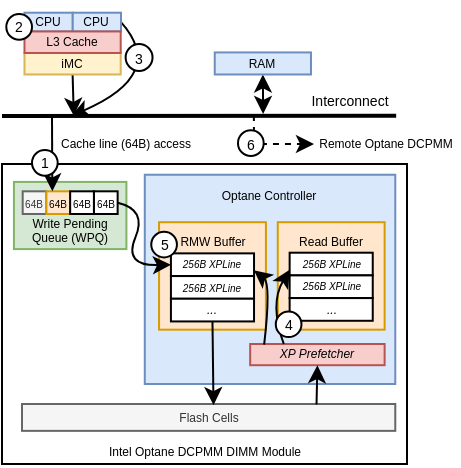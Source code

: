 <mxfile version="21.6.1" type="device" pages="9">
  <diagram name="Pagina-1" id="_WAmHzLC9cG-9fWKZ3k5">
    <mxGraphModel dx="2000" dy="1074" grid="1" gridSize="10" guides="1" tooltips="1" connect="1" arrows="1" fold="1" page="1" pageScale="1" pageWidth="827" pageHeight="1169" math="0" shadow="0">
      <root>
        <mxCell id="0" />
        <mxCell id="1" parent="0" />
        <mxCell id="ATOcCZ6yP3ZroXODnu-5-77" value="" style="group;fontSize=6;" parent="1" vertex="1" connectable="0">
          <mxGeometry x="290" y="400" width="210" height="150" as="geometry" />
        </mxCell>
        <mxCell id="ATOcCZ6yP3ZroXODnu-5-1" value="&lt;span style=&quot;font-size: 6px;&quot;&gt;&lt;font style=&quot;font-size: 6px;&quot;&gt;Intel Optane DCPMM DIMM Module&lt;/font&gt;&lt;/span&gt;" style="rounded=0;whiteSpace=wrap;html=1;verticalAlign=bottom;fontSize=6;" parent="ATOcCZ6yP3ZroXODnu-5-77" vertex="1">
          <mxGeometry width="202.5" height="150.0" as="geometry" />
        </mxCell>
        <mxCell id="ATOcCZ6yP3ZroXODnu-5-2" value="Write Pending Queue (WPQ)" style="rounded=0;whiteSpace=wrap;html=1;verticalAlign=bottom;fillColor=#d5e8d4;strokeColor=#82b366;fontSize=6;" parent="ATOcCZ6yP3ZroXODnu-5-77" vertex="1">
          <mxGeometry x="5.97" y="8.953" width="56.228" height="33.583" as="geometry" />
        </mxCell>
        <mxCell id="ATOcCZ6yP3ZroXODnu-5-3" value="&lt;font style=&quot;font-size: 6px;&quot;&gt;Optane Controller&lt;/font&gt;" style="rounded=0;whiteSpace=wrap;html=1;verticalAlign=top;fillColor=#dae8fc;strokeColor=#6c8ebf;fontSize=7;" parent="ATOcCZ6yP3ZroXODnu-5-77" vertex="1">
          <mxGeometry x="71.39" y="5.37" width="125.25" height="104.63" as="geometry" />
        </mxCell>
        <mxCell id="ATOcCZ6yP3ZroXODnu-5-4" value="Read Buffer" style="rounded=0;whiteSpace=wrap;html=1;fillColor=#ffe6cc;strokeColor=#d79b00;verticalAlign=top;fontSize=6;" parent="ATOcCZ6yP3ZroXODnu-5-77" vertex="1">
          <mxGeometry x="137.888" y="29.103" width="53.423" height="53.732" as="geometry" />
        </mxCell>
        <mxCell id="ATOcCZ6yP3ZroXODnu-5-5" value="RMW Buffer" style="rounded=0;whiteSpace=wrap;html=1;fillColor=#ffe6cc;strokeColor=#d79b00;verticalAlign=top;fontSize=6;horizontal=1;" parent="ATOcCZ6yP3ZroXODnu-5-77" vertex="1">
          <mxGeometry x="78.532" y="29.103" width="53.423" height="53.732" as="geometry" />
        </mxCell>
        <mxCell id="ATOcCZ6yP3ZroXODnu-5-6" value="&lt;i style=&quot;font-size: 6px;&quot;&gt;&lt;font style=&quot;font-size: 6px;&quot;&gt;XP Prefetcher&lt;/font&gt;&lt;/i&gt;" style="rounded=0;whiteSpace=wrap;html=1;fillColor=#f8cecc;strokeColor=#b85450;fontSize=6;" parent="ATOcCZ6yP3ZroXODnu-5-77" vertex="1">
          <mxGeometry x="124.09" y="90" width="67.22" height="10.6" as="geometry" />
        </mxCell>
        <mxCell id="ATOcCZ6yP3ZroXODnu-5-7" value="&lt;font style=&quot;font-size: 6px;&quot;&gt;Flash Cells&lt;/font&gt;" style="rounded=0;whiteSpace=wrap;html=1;fillColor=#f5f5f5;strokeColor=#666666;fontColor=#333333;fontSize=6;" parent="ATOcCZ6yP3ZroXODnu-5-77" vertex="1">
          <mxGeometry x="10" y="120" width="186.64" height="13.43" as="geometry" />
        </mxCell>
        <mxCell id="ATOcCZ6yP3ZroXODnu-5-12" value="" style="endArrow=classic;html=1;entryX=1;entryY=0.75;entryDx=0;entryDy=0;exitX=0.104;exitY=0.028;exitDx=0;exitDy=0;curved=1;fontSize=6;exitPerimeter=0;" parent="ATOcCZ6yP3ZroXODnu-5-77" source="ATOcCZ6yP3ZroXODnu-5-6" target="ATOcCZ6yP3ZroXODnu-5-14" edge="1">
          <mxGeometry width="50" height="50" relative="1" as="geometry">
            <mxPoint x="72.596" y="124.776" as="sourcePoint" />
            <mxPoint x="102.274" y="96.417" as="targetPoint" />
            <Array as="points">
              <mxPoint x="134.591" y="60" />
            </Array>
          </mxGeometry>
        </mxCell>
        <mxCell id="ATOcCZ6yP3ZroXODnu-5-14" value="&lt;i style=&quot;&quot;&gt;&lt;font style=&quot;font-size: 5px;&quot;&gt;256B XPLine&lt;/font&gt;&lt;/i&gt;" style="rounded=0;whiteSpace=wrap;html=1;fontSize=6;" parent="ATOcCZ6yP3ZroXODnu-5-77" vertex="1">
          <mxGeometry x="84.467" y="44.685" width="41.548" height="11.343" as="geometry" />
        </mxCell>
        <mxCell id="ATOcCZ6yP3ZroXODnu-5-16" value="&lt;i style=&quot;border-color: var(--border-color);&quot;&gt;&lt;font style=&quot;font-size: 5px;&quot;&gt;256B XPLine&lt;/font&gt;&lt;/i&gt;" style="rounded=0;whiteSpace=wrap;html=1;fontSize=6;" parent="ATOcCZ6yP3ZroXODnu-5-77" vertex="1">
          <mxGeometry x="84.467" y="56.028" width="41.548" height="11.343" as="geometry" />
        </mxCell>
        <mxCell id="ATOcCZ6yP3ZroXODnu-5-17" value="&lt;i style=&quot;font-size: 6px;&quot;&gt;&lt;font style=&quot;font-size: 6px;&quot;&gt;...&lt;/font&gt;&lt;/i&gt;" style="rounded=0;whiteSpace=wrap;html=1;fontSize=6;" parent="ATOcCZ6yP3ZroXODnu-5-77" vertex="1">
          <mxGeometry x="84.467" y="67.372" width="41.548" height="11.343" as="geometry" />
        </mxCell>
        <mxCell id="ATOcCZ6yP3ZroXODnu-5-18" value="&lt;i style=&quot;border-color: var(--border-color);&quot;&gt;&lt;font style=&quot;font-size: 5px;&quot;&gt;256B XPLine&lt;/font&gt;&lt;/i&gt;" style="rounded=0;whiteSpace=wrap;html=1;fontSize=6;" parent="ATOcCZ6yP3ZroXODnu-5-77" vertex="1">
          <mxGeometry x="143.822" y="44.357" width="41.548" height="11.343" as="geometry" />
        </mxCell>
        <mxCell id="ATOcCZ6yP3ZroXODnu-5-19" value="&lt;i style=&quot;border-color: var(--border-color);&quot;&gt;&lt;font style=&quot;font-size: 5px;&quot;&gt;256B XPLine&lt;/font&gt;&lt;/i&gt;" style="rounded=0;whiteSpace=wrap;html=1;fontSize=6;" parent="ATOcCZ6yP3ZroXODnu-5-77" vertex="1">
          <mxGeometry x="143.822" y="55.7" width="41.548" height="11.343" as="geometry" />
        </mxCell>
        <mxCell id="ATOcCZ6yP3ZroXODnu-5-20" value="&lt;i style=&quot;font-size: 6px;&quot;&gt;&lt;font style=&quot;font-size: 6px;&quot;&gt;...&lt;/font&gt;&lt;/i&gt;" style="rounded=0;whiteSpace=wrap;html=1;fontSize=6;" parent="ATOcCZ6yP3ZroXODnu-5-77" vertex="1">
          <mxGeometry x="143.822" y="67.044" width="41.548" height="11.343" as="geometry" />
        </mxCell>
        <mxCell id="ATOcCZ6yP3ZroXODnu-5-41" value="" style="endArrow=classic;html=1;exitX=1;exitY=0.5;exitDx=0;exitDy=0;entryX=0;entryY=0.5;entryDx=0;entryDy=0;curved=1;fontSize=6;" parent="ATOcCZ6yP3ZroXODnu-5-77" source="ATOcCZ6yP3ZroXODnu-5-70" target="ATOcCZ6yP3ZroXODnu-5-14" edge="1">
          <mxGeometry width="50" height="50" relative="1" as="geometry">
            <mxPoint x="57.822" y="22.685" as="sourcePoint" />
            <mxPoint x="-188.564" y="45.372" as="targetPoint" />
            <Array as="points">
              <mxPoint x="72.596" y="22.685" />
              <mxPoint x="60.726" y="51.043" />
            </Array>
          </mxGeometry>
        </mxCell>
        <mxCell id="ATOcCZ6yP3ZroXODnu-5-66" value="" style="group;fontSize=6;" parent="ATOcCZ6yP3ZroXODnu-5-77" vertex="1" connectable="0">
          <mxGeometry x="10.339" y="17.013" width="47.484" height="11.343" as="geometry" />
        </mxCell>
        <mxCell id="ATOcCZ6yP3ZroXODnu-5-37" value="&lt;font style=&quot;font-size: 5px;&quot;&gt;64B&lt;/font&gt;" style="rounded=0;whiteSpace=wrap;html=1;fillColor=#f5f5f5;strokeColor=#666666;fontColor=#333333;fontSize=5;" parent="ATOcCZ6yP3ZroXODnu-5-66" vertex="1">
          <mxGeometry y="-3.358" width="11.871" height="11.343" as="geometry" />
        </mxCell>
        <mxCell id="ATOcCZ6yP3ZroXODnu-5-38" value="&lt;font style=&quot;font-size: 5px;&quot;&gt;64B&lt;/font&gt;" style="rounded=0;whiteSpace=wrap;html=1;fillColor=#ffe6cc;strokeColor=#d79b00;fontSize=5;" parent="ATOcCZ6yP3ZroXODnu-5-66" vertex="1">
          <mxGeometry x="11.871" y="-3.358" width="11.871" height="11.343" as="geometry" />
        </mxCell>
        <mxCell id="ATOcCZ6yP3ZroXODnu-5-70" value="&lt;font style=&quot;font-size: 5px;&quot;&gt;64B&lt;/font&gt;" style="rounded=0;whiteSpace=wrap;html=1;fontSize=5;" parent="ATOcCZ6yP3ZroXODnu-5-66" vertex="1">
          <mxGeometry x="35.613" y="-3.358" width="11.871" height="11.343" as="geometry" />
        </mxCell>
        <mxCell id="ATOcCZ6yP3ZroXODnu-5-71" value="&lt;font style=&quot;font-size: 5px;&quot;&gt;64B&lt;/font&gt;" style="rounded=0;whiteSpace=wrap;html=1;fontSize=5;" parent="ATOcCZ6yP3ZroXODnu-5-66" vertex="1">
          <mxGeometry x="23.742" y="-3.358" width="11.871" height="11.343" as="geometry" />
        </mxCell>
        <mxCell id="ATOcCZ6yP3ZroXODnu-5-83" value="" style="endArrow=none;html=1;rounded=0;exitX=0.5;exitY=1;exitDx=0;exitDy=0;fontSize=6;startArrow=classic;startFill=1;endFill=0;entryX=0.789;entryY=0.018;entryDx=0;entryDy=0;entryPerimeter=0;" parent="ATOcCZ6yP3ZroXODnu-5-77" source="ATOcCZ6yP3ZroXODnu-5-6" target="ATOcCZ6yP3ZroXODnu-5-7" edge="1">
          <mxGeometry width="50" height="50" relative="1" as="geometry">
            <mxPoint x="116.455" y="121" as="sourcePoint" />
            <mxPoint x="157.5" y="120" as="targetPoint" />
          </mxGeometry>
        </mxCell>
        <mxCell id="ATOcCZ6yP3ZroXODnu-5-84" value="" style="endArrow=classic;html=1;entryX=0;entryY=0.75;entryDx=0;entryDy=0;curved=1;fontSize=6;exitX=0.25;exitY=0;exitDx=0;exitDy=0;" parent="ATOcCZ6yP3ZroXODnu-5-77" source="ATOcCZ6yP3ZroXODnu-5-6" target="ATOcCZ6yP3ZroXODnu-5-18" edge="1">
          <mxGeometry width="50" height="50" relative="1" as="geometry">
            <mxPoint x="143.182" y="90" as="sourcePoint" />
            <mxPoint x="135.545" y="63" as="targetPoint" />
            <Array as="points">
              <mxPoint x="133.636" y="70" />
            </Array>
          </mxGeometry>
        </mxCell>
        <mxCell id="ATOcCZ6yP3ZroXODnu-5-85" value="" style="endArrow=classic;html=1;rounded=0;exitX=0.5;exitY=1;exitDx=0;exitDy=0;entryX=0.513;entryY=0.042;entryDx=0;entryDy=0;entryPerimeter=0;" parent="ATOcCZ6yP3ZroXODnu-5-77" source="ATOcCZ6yP3ZroXODnu-5-17" target="ATOcCZ6yP3ZroXODnu-5-7" edge="1">
          <mxGeometry width="50" height="50" relative="1" as="geometry">
            <mxPoint x="9.545" y="140" as="sourcePoint" />
            <mxPoint x="57.273" y="90" as="targetPoint" />
          </mxGeometry>
        </mxCell>
        <mxCell id="UmXOPMzV-WTPu3kxKJBK-4" value="&lt;font style=&quot;font-size: 7px;&quot;&gt;5&lt;/font&gt;" style="ellipse;whiteSpace=wrap;html=1;aspect=fixed;fontSize=8;align=center;" parent="ATOcCZ6yP3ZroXODnu-5-77" vertex="1">
          <mxGeometry x="74.629" y="33.85" width="12.842" height="12.839" as="geometry" />
        </mxCell>
        <mxCell id="ATOcCZ6yP3ZroXODnu-5-64" value="&lt;font style=&quot;font-size: 7px;&quot;&gt;4&lt;/font&gt;" style="ellipse;whiteSpace=wrap;html=1;aspect=fixed;fontSize=8;align=center;" parent="ATOcCZ6yP3ZroXODnu-5-77" vertex="1">
          <mxGeometry x="136.889" y="73.72" width="12.842" height="12.839" as="geometry" />
        </mxCell>
        <mxCell id="ATOcCZ6yP3ZroXODnu-5-27" value="" style="endArrow=classic;html=1;rounded=0;entryX=0.25;entryY=0;entryDx=0;entryDy=0;fontSize=8;" parent="1" target="ATOcCZ6yP3ZroXODnu-5-38" edge="1">
          <mxGeometry width="50" height="50" relative="1" as="geometry">
            <mxPoint x="315" y="377" as="sourcePoint" />
            <mxPoint x="274.172" y="319.111" as="targetPoint" />
          </mxGeometry>
        </mxCell>
        <mxCell id="ATOcCZ6yP3ZroXODnu-5-98" value="&lt;font style=&quot;font-size: 6px;&quot;&gt;Cache line (64B) access&lt;/font&gt;" style="text;html=1;strokeColor=none;fillColor=none;align=center;verticalAlign=middle;whiteSpace=wrap;rounded=0;" parent="1" vertex="1">
          <mxGeometry x="312.37" y="383" width="80" height="10" as="geometry" />
        </mxCell>
        <mxCell id="ATOcCZ6yP3ZroXODnu-5-21" value="&lt;font style=&quot;font-size: 6px;&quot;&gt;CPU&lt;/font&gt;" style="rounded=0;whiteSpace=wrap;html=1;verticalAlign=middle;fontSize=6;fillColor=#dae8fc;strokeColor=#6c8ebf;" parent="1" vertex="1">
          <mxGeometry x="301.24" y="324.35" width="24.13" height="9.39" as="geometry" />
        </mxCell>
        <mxCell id="ATOcCZ6yP3ZroXODnu-5-25" value="" style="endArrow=none;html=1;rounded=0;strokeWidth=2;fontSize=8;exitX=0.359;exitY=0.926;exitDx=0;exitDy=0;exitPerimeter=0;" parent="1" edge="1">
          <mxGeometry width="50" height="50" relative="1" as="geometry">
            <mxPoint x="290.002" y="375.994" as="sourcePoint" />
            <mxPoint x="487.082" y="375.918" as="targetPoint" />
          </mxGeometry>
        </mxCell>
        <mxCell id="ATOcCZ6yP3ZroXODnu-5-26" value="" style="endArrow=classic;html=1;rounded=0;exitX=0.5;exitY=1;exitDx=0;exitDy=0;fontSize=8;" parent="1" source="ATOcCZ6yP3ZroXODnu-5-102" edge="1">
          <mxGeometry width="50" height="50" relative="1" as="geometry">
            <mxPoint x="306.655" y="344.898" as="sourcePoint" />
            <mxPoint x="325.901" y="375.918" as="targetPoint" />
          </mxGeometry>
        </mxCell>
        <mxCell id="ATOcCZ6yP3ZroXODnu-5-32" value="" style="endArrow=classic;html=1;curved=1;fontSize=8;exitX=1;exitY=0.5;exitDx=0;exitDy=0;" parent="1" source="ATOcCZ6yP3ZroXODnu-5-94" edge="1">
          <mxGeometry width="50" height="50" relative="1" as="geometry">
            <mxPoint x="351.57" y="325" as="sourcePoint" />
            <mxPoint x="324.698" y="375.918" as="targetPoint" />
            <Array as="points">
              <mxPoint x="372.812" y="355.238" />
            </Array>
          </mxGeometry>
        </mxCell>
        <mxCell id="ATOcCZ6yP3ZroXODnu-5-34" value="" style="endArrow=classic;html=1;rounded=0;startArrow=classic;startFill=1;fontSize=8;entryX=0.5;entryY=1;entryDx=0;entryDy=0;" parent="1" target="ATOcCZ6yP3ZroXODnu-5-73" edge="1">
          <mxGeometry width="50" height="50" relative="1" as="geometry">
            <mxPoint x="420.57" y="375" as="sourcePoint" />
            <mxPoint x="399.762" y="362.857" as="targetPoint" />
          </mxGeometry>
        </mxCell>
        <mxCell id="ATOcCZ6yP3ZroXODnu-5-62" value="&lt;font style=&quot;font-size: 7px;&quot;&gt;Interconnect&lt;/font&gt;" style="text;html=1;strokeColor=none;fillColor=none;align=center;verticalAlign=middle;whiteSpace=wrap;rounded=0;fontSize=8;labelBackgroundColor=default;" parent="1" vertex="1">
          <mxGeometry x="441.483" y="358.773" width="45.597" height="18.367" as="geometry" />
        </mxCell>
        <mxCell id="ATOcCZ6yP3ZroXODnu-5-73" value="RAM" style="rounded=0;whiteSpace=wrap;html=1;fontSize=6;fillColor=#dae8fc;strokeColor=#6c8ebf;" parent="1" vertex="1">
          <mxGeometry x="396.375" y="344.22" width="48.112" height="11.02" as="geometry" />
        </mxCell>
        <mxCell id="ATOcCZ6yP3ZroXODnu-5-94" value="&lt;font style=&quot;font-size: 6px;&quot;&gt;CPU&lt;/font&gt;" style="rounded=0;whiteSpace=wrap;html=1;verticalAlign=middle;fontSize=6;fillColor=#dae8fc;strokeColor=#6c8ebf;" parent="1" vertex="1">
          <mxGeometry x="325.37" y="324.35" width="24.13" height="9.39" as="geometry" />
        </mxCell>
        <mxCell id="ATOcCZ6yP3ZroXODnu-5-55" value="" style="group;fontSize=8;" parent="1" vertex="1" connectable="0">
          <mxGeometry x="361.574" y="318.392" width="146.446" height="26.099" as="geometry" />
        </mxCell>
        <mxCell id="ATOcCZ6yP3ZroXODnu-5-56" value="&lt;font style=&quot;font-size: 7px;&quot;&gt;3&lt;/font&gt;" style="ellipse;whiteSpace=wrap;html=1;aspect=fixed;fontSize=8;" parent="ATOcCZ6yP3ZroXODnu-5-55" vertex="1">
          <mxGeometry x="-9.76" y="21.649" width="13.454" height="13.45" as="geometry" />
        </mxCell>
        <mxCell id="ATOcCZ6yP3ZroXODnu-5-102" value="iMC" style="rounded=0;whiteSpace=wrap;html=1;fontSize=6;fillColor=#fff2cc;strokeColor=#d6b656;" parent="1" vertex="1">
          <mxGeometry x="301.242" y="344.49" width="48.112" height="10.751" as="geometry" />
        </mxCell>
        <mxCell id="ATOcCZ6yP3ZroXODnu-5-22" value="L3 Cache" style="rounded=0;whiteSpace=wrap;html=1;fontSize=6;fillColor=#f8cecc;strokeColor=#b85450;" parent="1" vertex="1">
          <mxGeometry x="301.242" y="333.74" width="48.112" height="10.751" as="geometry" />
        </mxCell>
        <mxCell id="UmXOPMzV-WTPu3kxKJBK-1" value="" style="endArrow=classic;html=1;rounded=0;exitX=-0.034;exitY=0.909;exitDx=0;exitDy=0;exitPerimeter=0;dashed=1;" parent="1" edge="1">
          <mxGeometry width="50" height="50" relative="1" as="geometry">
            <mxPoint x="415.933" y="375.469" as="sourcePoint" />
            <mxPoint x="446" y="390" as="targetPoint" />
            <Array as="points">
              <mxPoint x="416" y="390" />
            </Array>
          </mxGeometry>
        </mxCell>
        <mxCell id="UmXOPMzV-WTPu3kxKJBK-2" value="&lt;font style=&quot;font-size: 6px;&quot;&gt;Remote Optane DCPMM&lt;/font&gt;" style="text;html=1;strokeColor=none;fillColor=none;align=center;verticalAlign=middle;whiteSpace=wrap;rounded=0;" parent="1" vertex="1">
          <mxGeometry x="446.49" y="383" width="71.51" height="10" as="geometry" />
        </mxCell>
        <mxCell id="ATOcCZ6yP3ZroXODnu-5-44" value="&lt;font style=&quot;font-size: 7px;&quot;&gt;1&lt;/font&gt;" style="ellipse;whiteSpace=wrap;html=1;aspect=fixed;fontSize=8;" parent="1" vertex="1">
          <mxGeometry x="304.998" y="393.002" width="12.842" height="12.839" as="geometry" />
        </mxCell>
        <mxCell id="UmXOPMzV-WTPu3kxKJBK-3" value="&lt;font style=&quot;font-size: 7px;&quot;&gt;2&lt;/font&gt;" style="ellipse;whiteSpace=wrap;html=1;aspect=fixed;fontSize=8;" parent="1" vertex="1">
          <mxGeometry x="292.158" y="325.022" width="12.842" height="12.839" as="geometry" />
        </mxCell>
        <mxCell id="UmXOPMzV-WTPu3kxKJBK-5" value="&lt;font style=&quot;font-size: 7px;&quot;&gt;6&lt;/font&gt;" style="ellipse;whiteSpace=wrap;html=1;aspect=fixed;fontSize=8;align=center;" parent="1" vertex="1">
          <mxGeometry x="407.999" y="383.16" width="12.842" height="12.839" as="geometry" />
        </mxCell>
      </root>
    </mxGraphModel>
  </diagram>
  <diagram id="b2fOQ7KA9AH355KGKXRe" name="Pagina-2">
    <mxGraphModel dx="2000" dy="1074" grid="1" gridSize="10" guides="1" tooltips="1" connect="1" arrows="1" fold="1" page="1" pageScale="1" pageWidth="827" pageHeight="1169" math="0" shadow="0">
      <root>
        <mxCell id="0" />
        <mxCell id="1" parent="0" />
        <mxCell id="qyuuRluOr2s_PnPSaS-a-1" value="Prepare benchmark environment" style="rounded=0;whiteSpace=wrap;html=1;fillColor=#dae8fc;strokeColor=#6c8ebf;" parent="1" vertex="1">
          <mxGeometry x="268.544" y="291.579" width="119.795" height="36.09" as="geometry" />
        </mxCell>
        <mxCell id="qyuuRluOr2s_PnPSaS-a-2" value="" style="endArrow=classic;html=1;rounded=0;entryX=0;entryY=0.5;entryDx=0;entryDy=0;startArrow=oval;startFill=1;" parent="1" target="qyuuRluOr2s_PnPSaS-a-1" edge="1">
          <mxGeometry width="50" height="50" relative="1" as="geometry">
            <mxPoint x="217.88" y="309.624" as="sourcePoint" />
            <mxPoint x="85.3" y="314.135" as="targetPoint" />
          </mxGeometry>
        </mxCell>
        <mxCell id="qyuuRluOr2s_PnPSaS-a-3" value="&lt;b&gt;Input&lt;/b&gt;: trace file" style="text;html=1;strokeColor=none;fillColor=none;align=center;verticalAlign=middle;whiteSpace=wrap;rounded=0;" parent="1" vertex="1">
          <mxGeometry x="180" y="287.068" width="85.23" height="19.398" as="geometry" />
        </mxCell>
        <mxCell id="sCqNRK3OteOuf2mQIeXX-1" value="Replay trace-captured CPU instructions" style="rounded=0;whiteSpace=wrap;html=1;fillColor=#f8cecc;strokeColor=#b85450;" parent="1" vertex="1">
          <mxGeometry x="426.219" y="291.579" width="123.11" height="36.09" as="geometry" />
        </mxCell>
        <mxCell id="sCqNRK3OteOuf2mQIeXX-3" value="Sample Intel PMU/PEBS events" style="rounded=0;whiteSpace=wrap;html=1;fillColor=#f8cecc;strokeColor=#b85450;" parent="1" vertex="1">
          <mxGeometry x="587.208" y="291.579" width="104.17" height="36.09" as="geometry" />
        </mxCell>
        <mxCell id="sCqNRK3OteOuf2mQIeXX-5" value="" style="html=1;verticalLabelPosition=bottom;align=center;labelBackgroundColor=#ffffff;verticalAlign=top;strokeWidth=2;strokeColor=#000000;shadow=0;dashed=0;shape=mxgraph.ios7.icons.reload;rotation=90;" parent="1" vertex="1">
          <mxGeometry x="577.739" y="279.398" width="22.728" height="24.361" as="geometry" />
        </mxCell>
        <mxCell id="sCqNRK3OteOuf2mQIeXX-6" value="&lt;b&gt;Sample Rate&lt;/b&gt;" style="text;html=1;strokeColor=none;fillColor=none;align=center;verticalAlign=middle;whiteSpace=wrap;rounded=0;" parent="1" vertex="1">
          <mxGeometry x="551.223" y="260" width="75.76" height="19.398" as="geometry" />
        </mxCell>
        <mxCell id="sCqNRK3OteOuf2mQIeXX-7" value="" style="endArrow=classic;html=1;rounded=0;exitX=1;exitY=0.5;exitDx=0;exitDy=0;entryX=0;entryY=0.5;entryDx=0;entryDy=0;" parent="1" source="qyuuRluOr2s_PnPSaS-a-1" target="sCqNRK3OteOuf2mQIeXX-1" edge="1">
          <mxGeometry width="50" height="50" relative="1" as="geometry">
            <mxPoint x="435.689" y="368.271" as="sourcePoint" />
            <mxPoint x="483.039" y="323.158" as="targetPoint" />
          </mxGeometry>
        </mxCell>
        <mxCell id="sCqNRK3OteOuf2mQIeXX-8" value="" style="endArrow=classic;html=1;rounded=0;exitX=1;exitY=0.5;exitDx=0;exitDy=0;entryX=0;entryY=0.5;entryDx=0;entryDy=0;" parent="1" source="sCqNRK3OteOuf2mQIeXX-1" target="sCqNRK3OteOuf2mQIeXX-3" edge="1">
          <mxGeometry width="50" height="50" relative="1" as="geometry">
            <mxPoint x="653.498" y="458.496" as="sourcePoint" />
            <mxPoint x="700.848" y="413.383" as="targetPoint" />
          </mxGeometry>
        </mxCell>
        <mxCell id="sCqNRK3OteOuf2mQIeXX-10" value="Data Aggregation" style="rounded=0;whiteSpace=wrap;html=1;fillColor=#d5e8d4;strokeColor=#82b366;" parent="1" vertex="1">
          <mxGeometry x="729.258" y="291.579" width="85.23" height="36.09" as="geometry" />
        </mxCell>
        <mxCell id="sCqNRK3OteOuf2mQIeXX-11" value="" style="endArrow=classic;html=1;rounded=0;entryX=0.5;entryY=1;entryDx=0;entryDy=0;" parent="1" source="sCqNRK3OteOuf2mQIeXX-3" target="sCqNRK3OteOuf2mQIeXX-1" edge="1">
          <mxGeometry width="50" height="50" relative="1" as="geometry">
            <mxPoint x="615.618" y="404.361" as="sourcePoint" />
            <mxPoint x="662.968" y="359.248" as="targetPoint" />
            <Array as="points">
              <mxPoint x="639.293" y="350.226" />
              <mxPoint x="487.774" y="350.226" />
            </Array>
          </mxGeometry>
        </mxCell>
        <mxCell id="sCqNRK3OteOuf2mQIeXX-14" value="" style="endArrow=classic;html=1;rounded=0;exitX=1;exitY=0.5;exitDx=0;exitDy=0;entryX=0;entryY=0.5;entryDx=0;entryDy=0;" parent="1" source="sCqNRK3OteOuf2mQIeXX-3" target="sCqNRK3OteOuf2mQIeXX-10" edge="1">
          <mxGeometry width="50" height="50" relative="1" as="geometry">
            <mxPoint x="719.788" y="359.248" as="sourcePoint" />
            <mxPoint x="767.138" y="314.135" as="targetPoint" />
          </mxGeometry>
        </mxCell>
        <mxCell id="pbwI3eidnDcYeiMd-PJN-3" value="" style="endArrow=oval;html=1;rounded=0;exitX=0.5;exitY=1;exitDx=0;exitDy=0;endFill=1;" parent="1" source="sCqNRK3OteOuf2mQIeXX-10" edge="1">
          <mxGeometry width="50" height="50" relative="1" as="geometry">
            <mxPoint x="776.608" y="422.406" as="sourcePoint" />
            <mxPoint x="771.873" y="359.248" as="targetPoint" />
          </mxGeometry>
        </mxCell>
        <mxCell id="pbwI3eidnDcYeiMd-PJN-4" value="&lt;b&gt;Output&lt;/b&gt;: plots &amp;amp; raw metrics" style="text;html=1;strokeColor=none;fillColor=none;align=center;verticalAlign=middle;whiteSpace=wrap;rounded=0;" parent="1" vertex="1">
          <mxGeometry x="730" y="370" width="89" height="18.05" as="geometry" />
        </mxCell>
      </root>
    </mxGraphModel>
  </diagram>
  <diagram id="rrlJotPn6ZobLxp8lZrP" name="Pagina-3">
    <mxGraphModel dx="2000" dy="1074" grid="1" gridSize="10" guides="1" tooltips="1" connect="1" arrows="1" fold="1" page="1" pageScale="1" pageWidth="827" pageHeight="1169" math="0" shadow="0">
      <root>
        <mxCell id="0" />
        <mxCell id="1" parent="0" />
        <mxCell id="SpcVFoREmLg7rJ8qrkD3-13" value="" style="rounded=0;whiteSpace=wrap;html=1;fillColor=#f5f5f5;strokeColor=#666666;fontColor=#333333;" parent="1" vertex="1">
          <mxGeometry x="290" y="450" width="80" height="70" as="geometry" />
        </mxCell>
        <mxCell id="SpcVFoREmLg7rJ8qrkD3-10" value="" style="rounded=0;whiteSpace=wrap;html=1;fillColor=#f5f5f5;strokeColor=#666666;fontColor=#333333;" parent="1" vertex="1">
          <mxGeometry x="200" y="450" width="70" height="70" as="geometry" />
        </mxCell>
        <mxCell id="SpcVFoREmLg7rJ8qrkD3-1" value="CPU" style="html=1;whiteSpace=wrap;verticalAlign=top;fillColor=#dae8fc;strokeColor=#6c8ebf;" parent="1" vertex="1">
          <mxGeometry x="400.75" y="370" width="78.5" height="30" as="geometry" />
        </mxCell>
        <mxCell id="SpcVFoREmLg7rJ8qrkD3-3" value="HDD" style="sketch=0;pointerEvents=1;shadow=0;dashed=0;html=1;strokeColor=none;fillColor=#505050;labelPosition=center;verticalLabelPosition=bottom;verticalAlign=top;outlineConnect=0;align=center;shape=mxgraph.office.devices.hard_disk;aspect=fixed;" parent="1" vertex="1">
          <mxGeometry x="223.89" y="462.25" width="22.22" height="30" as="geometry" />
        </mxCell>
        <mxCell id="SpcVFoREmLg7rJ8qrkD3-4" value="SSD" style="sketch=0;pointerEvents=1;shadow=0;dashed=0;html=1;strokeColor=none;fillColor=#434445;aspect=fixed;labelPosition=center;verticalLabelPosition=bottom;verticalAlign=top;align=center;outlineConnect=0;shape=mxgraph.vvd.ssd;" parent="1" vertex="1">
          <mxGeometry x="305" y="462.25" width="50" height="35.5" as="geometry" />
        </mxCell>
        <mxCell id="SpcVFoREmLg7rJ8qrkD3-9" value="" style="endArrow=classic;html=1;rounded=0;exitX=0.5;exitY=1;exitDx=0;exitDy=0;startArrow=classic;startFill=1;" parent="1" source="SpcVFoREmLg7rJ8qrkD3-1" edge="1">
          <mxGeometry width="50" height="50" relative="1" as="geometry">
            <mxPoint x="710" y="530" as="sourcePoint" />
            <mxPoint x="440" y="440" as="targetPoint" />
          </mxGeometry>
        </mxCell>
        <mxCell id="SpcVFoREmLg7rJ8qrkD3-6" value="" style="endArrow=none;html=1;rounded=0;strokeWidth=3;" parent="1" edge="1">
          <mxGeometry width="50" height="50" relative="1" as="geometry">
            <mxPoint x="400" y="440" as="sourcePoint" />
            <mxPoint x="600" y="440" as="targetPoint" />
          </mxGeometry>
        </mxCell>
        <mxCell id="SpcVFoREmLg7rJ8qrkD3-7" value="Memory Bus" style="text;html=1;strokeColor=none;fillColor=none;align=center;verticalAlign=middle;whiteSpace=wrap;rounded=0;" parent="1" vertex="1">
          <mxGeometry x="530" y="410" width="70" height="30" as="geometry" />
        </mxCell>
        <mxCell id="SpcVFoREmLg7rJ8qrkD3-14" value="DRAM" style="rounded=0;whiteSpace=wrap;html=1;fillColor=#f5f5f5;strokeColor=#666666;fontColor=#333333;" parent="1" vertex="1">
          <mxGeometry x="400" y="480" width="80" height="40" as="geometry" />
        </mxCell>
        <mxCell id="SpcVFoREmLg7rJ8qrkD3-15" value="&lt;b&gt;Persistent Memory&lt;/b&gt;" style="rounded=0;whiteSpace=wrap;html=1;fillColor=#f5f5f5;strokeColor=#666666;fontColor=#333333;" parent="1" vertex="1">
          <mxGeometry x="510" y="480" width="80" height="40" as="geometry" />
        </mxCell>
        <mxCell id="SpcVFoREmLg7rJ8qrkD3-18" value="" style="endArrow=classic;startArrow=classic;html=1;rounded=0;exitX=0.5;exitY=0;exitDx=0;exitDy=0;" parent="1" source="SpcVFoREmLg7rJ8qrkD3-14" edge="1">
          <mxGeometry width="50" height="50" relative="1" as="geometry">
            <mxPoint x="390" y="510" as="sourcePoint" />
            <mxPoint x="440" y="440" as="targetPoint" />
          </mxGeometry>
        </mxCell>
        <mxCell id="SpcVFoREmLg7rJ8qrkD3-21" value="" style="endArrow=classic;startArrow=classic;html=1;rounded=0;exitX=0.5;exitY=0;exitDx=0;exitDy=0;" parent="1" source="SpcVFoREmLg7rJ8qrkD3-15" edge="1">
          <mxGeometry width="50" height="50" relative="1" as="geometry">
            <mxPoint x="500" y="490" as="sourcePoint" />
            <mxPoint x="550" y="440" as="targetPoint" />
          </mxGeometry>
        </mxCell>
        <mxCell id="SpcVFoREmLg7rJ8qrkD3-36" value="&lt;i&gt;&lt;b&gt;&lt;font color=&quot;#009900&quot;&gt;20 - 50 ns&lt;/font&gt;&lt;/b&gt;&lt;/i&gt;" style="text;html=1;strokeColor=none;fillColor=none;align=center;verticalAlign=middle;whiteSpace=wrap;rounded=0;" parent="1" vertex="1">
          <mxGeometry x="407" y="520" width="66" height="30" as="geometry" />
        </mxCell>
        <mxCell id="SpcVFoREmLg7rJ8qrkD3-37" value="&lt;i&gt;&lt;b&gt;&lt;font color=&quot;#009900&quot;&gt;50 - 250 ns&lt;/font&gt;&lt;/b&gt;&lt;/i&gt;" style="text;html=1;strokeColor=none;fillColor=none;align=center;verticalAlign=middle;whiteSpace=wrap;rounded=0;" parent="1" vertex="1">
          <mxGeometry x="517" y="520" width="73" height="30" as="geometry" />
        </mxCell>
        <mxCell id="SpcVFoREmLg7rJ8qrkD3-38" value="&lt;b&gt;&lt;font color=&quot;#ff9933&quot;&gt;&lt;i style=&quot;&quot;&gt;~20&amp;nbsp;&lt;/i&gt;μs&lt;/font&gt;&amp;nbsp;&lt;i&gt;for NVMe&lt;br&gt;&lt;font color=&quot;#ff9933&quot;&gt;&amp;gt; 70&amp;nbsp;&lt;/font&gt;&lt;/i&gt;&lt;font color=&quot;#ff9933&quot;&gt;μs&lt;/font&gt;&amp;nbsp;&lt;/b&gt;&lt;i&gt;&lt;b&gt;for SATA&lt;br&gt;&lt;/b&gt;&lt;br&gt;&lt;/i&gt;" style="text;html=1;strokeColor=none;fillColor=none;align=center;verticalAlign=middle;whiteSpace=wrap;rounded=0;" parent="1" vertex="1">
          <mxGeometry x="268" y="530" width="115" height="30" as="geometry" />
        </mxCell>
        <mxCell id="SpcVFoREmLg7rJ8qrkD3-40" value="&lt;i&gt;&lt;b&gt;&lt;font color=&quot;#ff0000&quot;&gt;&amp;gt; 1 ms&lt;/font&gt;&lt;/b&gt;&lt;br&gt;&lt;/i&gt;" style="text;html=1;strokeColor=none;fillColor=none;align=center;verticalAlign=middle;whiteSpace=wrap;rounded=0;" parent="1" vertex="1">
          <mxGeometry x="207.5" y="520" width="55" height="30" as="geometry" />
        </mxCell>
        <mxCell id="SpcVFoREmLg7rJ8qrkD3-44" value="" style="endArrow=classic;html=1;rounded=0;exitX=0.5;exitY=0;exitDx=0;exitDy=0;entryX=0;entryY=0.5;entryDx=0;entryDy=0;startArrow=classic;startFill=1;" parent="1" source="SpcVFoREmLg7rJ8qrkD3-13" target="SpcVFoREmLg7rJ8qrkD3-1" edge="1">
          <mxGeometry width="50" height="50" relative="1" as="geometry">
            <mxPoint x="430" y="330" as="sourcePoint" />
            <mxPoint x="480" y="280" as="targetPoint" />
            <Array as="points">
              <mxPoint x="330" y="420" />
            </Array>
          </mxGeometry>
        </mxCell>
        <mxCell id="SpcVFoREmLg7rJ8qrkD3-46" value="PCIe / SATA / NVMe" style="text;html=1;strokeColor=none;fillColor=none;align=center;verticalAlign=middle;whiteSpace=wrap;rounded=0;" parent="1" vertex="1">
          <mxGeometry x="223.89" y="390" width="112.5" height="30" as="geometry" />
        </mxCell>
        <mxCell id="VjeIv-IClXV0Lh9tmobM-7" value="" style="endArrow=none;html=1;rounded=0;exitX=0.5;exitY=0;exitDx=0;exitDy=0;endFill=0;startArrow=classic;startFill=1;" parent="1" source="SpcVFoREmLg7rJ8qrkD3-10" edge="1">
          <mxGeometry width="50" height="50" relative="1" as="geometry">
            <mxPoint x="241" y="440" as="sourcePoint" />
            <mxPoint x="330" y="420" as="targetPoint" />
            <Array as="points">
              <mxPoint x="235" y="420" />
            </Array>
          </mxGeometry>
        </mxCell>
      </root>
    </mxGraphModel>
  </diagram>
  <diagram name="storage-devices-overview" id="GjLmoPUDQPspVGXu09da">
    <mxGraphModel dx="2000" dy="1074" grid="1" gridSize="10" guides="1" tooltips="1" connect="1" arrows="1" fold="1" page="1" pageScale="1" pageWidth="827" pageHeight="1169" math="0" shadow="0">
      <root>
        <mxCell id="JTFwvp7yKovrxr60uWPQ-0" />
        <mxCell id="JTFwvp7yKovrxr60uWPQ-1" parent="JTFwvp7yKovrxr60uWPQ-0" />
        <mxCell id="JTFwvp7yKovrxr60uWPQ-2" value="" style="rounded=0;whiteSpace=wrap;html=1;fillColor=#dae8fc;strokeColor=#6c8ebf;" parent="JTFwvp7yKovrxr60uWPQ-1" vertex="1">
          <mxGeometry x="230" y="440" width="80" height="70" as="geometry" />
        </mxCell>
        <mxCell id="JTFwvp7yKovrxr60uWPQ-3" value="" style="rounded=0;whiteSpace=wrap;html=1;fillColor=#dae8fc;strokeColor=#6c8ebf;" parent="JTFwvp7yKovrxr60uWPQ-1" vertex="1">
          <mxGeometry x="140" y="440" width="70" height="70" as="geometry" />
        </mxCell>
        <mxCell id="JTFwvp7yKovrxr60uWPQ-4" value="CPU" style="html=1;whiteSpace=wrap;verticalAlign=top;" parent="JTFwvp7yKovrxr60uWPQ-1" vertex="1">
          <mxGeometry x="417.5" y="330" width="130" height="60" as="geometry" />
        </mxCell>
        <mxCell id="JTFwvp7yKovrxr60uWPQ-5" value="HDD" style="sketch=0;pointerEvents=1;shadow=0;dashed=0;html=1;strokeColor=none;fillColor=#505050;labelPosition=center;verticalLabelPosition=bottom;verticalAlign=top;outlineConnect=0;align=center;shape=mxgraph.office.devices.hard_disk;aspect=fixed;" parent="JTFwvp7yKovrxr60uWPQ-1" vertex="1">
          <mxGeometry x="163.89" y="452.25" width="22.22" height="30" as="geometry" />
        </mxCell>
        <mxCell id="JTFwvp7yKovrxr60uWPQ-6" value="SSD" style="sketch=0;pointerEvents=1;shadow=0;dashed=0;html=1;strokeColor=none;fillColor=#434445;aspect=fixed;labelPosition=center;verticalLabelPosition=bottom;verticalAlign=top;align=center;outlineConnect=0;shape=mxgraph.vvd.ssd;" parent="JTFwvp7yKovrxr60uWPQ-1" vertex="1">
          <mxGeometry x="245" y="452.25" width="50" height="35.5" as="geometry" />
        </mxCell>
        <mxCell id="JTFwvp7yKovrxr60uWPQ-7" value="" style="endArrow=classic;html=1;rounded=0;exitX=0.5;exitY=1;exitDx=0;exitDy=0;startArrow=classic;startFill=1;" parent="JTFwvp7yKovrxr60uWPQ-1" source="JTFwvp7yKovrxr60uWPQ-4" edge="1">
          <mxGeometry width="50" height="50" relative="1" as="geometry">
            <mxPoint x="753" y="530" as="sourcePoint" />
            <mxPoint x="483" y="440" as="targetPoint" />
          </mxGeometry>
        </mxCell>
        <mxCell id="JTFwvp7yKovrxr60uWPQ-8" value="" style="endArrow=none;html=1;rounded=0;strokeWidth=3;" parent="JTFwvp7yKovrxr60uWPQ-1" edge="1">
          <mxGeometry width="50" height="50" relative="1" as="geometry">
            <mxPoint x="443" y="440" as="sourcePoint" />
            <mxPoint x="643" y="440" as="targetPoint" />
          </mxGeometry>
        </mxCell>
        <mxCell id="JTFwvp7yKovrxr60uWPQ-9" value="Memory Bus" style="text;html=1;strokeColor=none;fillColor=none;align=center;verticalAlign=middle;whiteSpace=wrap;rounded=0;" parent="JTFwvp7yKovrxr60uWPQ-1" vertex="1">
          <mxGeometry x="573" y="410" width="70" height="30" as="geometry" />
        </mxCell>
        <mxCell id="JTFwvp7yKovrxr60uWPQ-10" value="DRAM" style="rounded=0;whiteSpace=wrap;html=1;fillColor=#f8cecc;strokeColor=#b85450;" parent="JTFwvp7yKovrxr60uWPQ-1" vertex="1">
          <mxGeometry x="443" y="480" width="80" height="40" as="geometry" />
        </mxCell>
        <mxCell id="JTFwvp7yKovrxr60uWPQ-11" value="&lt;b&gt;Persistent Memory&lt;/b&gt;" style="rounded=0;whiteSpace=wrap;html=1;fillColor=#dae8fc;strokeColor=#6c8ebf;" parent="JTFwvp7yKovrxr60uWPQ-1" vertex="1">
          <mxGeometry x="553" y="480" width="80" height="40" as="geometry" />
        </mxCell>
        <mxCell id="JTFwvp7yKovrxr60uWPQ-12" value="" style="endArrow=classic;startArrow=classic;html=1;rounded=0;exitX=0.5;exitY=0;exitDx=0;exitDy=0;" parent="JTFwvp7yKovrxr60uWPQ-1" source="JTFwvp7yKovrxr60uWPQ-10" edge="1">
          <mxGeometry width="50" height="50" relative="1" as="geometry">
            <mxPoint x="433" y="510" as="sourcePoint" />
            <mxPoint x="483" y="440" as="targetPoint" />
          </mxGeometry>
        </mxCell>
        <mxCell id="JTFwvp7yKovrxr60uWPQ-13" value="" style="endArrow=classic;startArrow=classic;html=1;rounded=0;exitX=0.5;exitY=0;exitDx=0;exitDy=0;" parent="JTFwvp7yKovrxr60uWPQ-1" source="JTFwvp7yKovrxr60uWPQ-11" edge="1">
          <mxGeometry width="50" height="50" relative="1" as="geometry">
            <mxPoint x="543" y="490" as="sourcePoint" />
            <mxPoint x="593" y="440" as="targetPoint" />
          </mxGeometry>
        </mxCell>
        <mxCell id="JTFwvp7yKovrxr60uWPQ-14" value="&lt;i&gt;&lt;b&gt;&lt;font color=&quot;#009900&quot;&gt;20 - 50 ns&lt;/font&gt;&lt;/b&gt;&lt;/i&gt;" style="text;html=1;strokeColor=none;fillColor=none;align=center;verticalAlign=middle;whiteSpace=wrap;rounded=0;" parent="JTFwvp7yKovrxr60uWPQ-1" vertex="1">
          <mxGeometry x="450" y="520" width="66" height="30" as="geometry" />
        </mxCell>
        <mxCell id="JTFwvp7yKovrxr60uWPQ-15" value="&lt;i&gt;&lt;b&gt;&lt;font color=&quot;#009900&quot;&gt;50 - 250 ns&lt;/font&gt;&lt;/b&gt;&lt;/i&gt;" style="text;html=1;strokeColor=none;fillColor=none;align=center;verticalAlign=middle;whiteSpace=wrap;rounded=0;" parent="JTFwvp7yKovrxr60uWPQ-1" vertex="1">
          <mxGeometry x="560" y="520" width="73" height="30" as="geometry" />
        </mxCell>
        <mxCell id="JTFwvp7yKovrxr60uWPQ-16" value="&lt;b&gt;&lt;font color=&quot;#ff9933&quot;&gt;&lt;i style=&quot;&quot;&gt;~20&amp;nbsp;&lt;/i&gt;μs&lt;/font&gt;&amp;nbsp;&lt;i&gt;for NVMe&lt;br&gt;&lt;font color=&quot;#ff9933&quot;&gt;&amp;gt; 70&amp;nbsp;&lt;/font&gt;&lt;/i&gt;&lt;font color=&quot;#ff9933&quot;&gt;μs&lt;/font&gt;&amp;nbsp;&lt;/b&gt;&lt;i&gt;&lt;b&gt;for SATA&lt;br&gt;&lt;/b&gt;&lt;br&gt;&lt;/i&gt;" style="text;html=1;strokeColor=none;fillColor=none;align=center;verticalAlign=middle;whiteSpace=wrap;rounded=0;" parent="JTFwvp7yKovrxr60uWPQ-1" vertex="1">
          <mxGeometry x="208" y="520" width="115" height="30" as="geometry" />
        </mxCell>
        <mxCell id="JTFwvp7yKovrxr60uWPQ-17" value="&lt;i&gt;&lt;b&gt;&lt;font color=&quot;#ff0000&quot;&gt;&amp;gt; 1 ms&lt;/font&gt;&lt;/b&gt;&lt;br&gt;&lt;/i&gt;" style="text;html=1;strokeColor=none;fillColor=none;align=center;verticalAlign=middle;whiteSpace=wrap;rounded=0;" parent="JTFwvp7yKovrxr60uWPQ-1" vertex="1">
          <mxGeometry x="147.5" y="510" width="55" height="30" as="geometry" />
        </mxCell>
        <mxCell id="-VVRVJ3mUheCNCPTjLZk-0" value="Chipset I/O Controller" style="rounded=0;whiteSpace=wrap;html=1;verticalAlign=top;" parent="JTFwvp7yKovrxr60uWPQ-1" vertex="1">
          <mxGeometry x="150" y="330" width="170" height="90" as="geometry" />
        </mxCell>
        <mxCell id="-VVRVJ3mUheCNCPTjLZk-1" value="AHCI / SATA / NVMe Controller" style="rounded=0;whiteSpace=wrap;html=1;" parent="JTFwvp7yKovrxr60uWPQ-1" vertex="1">
          <mxGeometry x="165" y="360" width="123.61" height="50" as="geometry" />
        </mxCell>
        <mxCell id="-VVRVJ3mUheCNCPTjLZk-3" value="" style="endArrow=none;html=1;rounded=0;entryX=0.5;entryY=0;entryDx=0;entryDy=0;exitX=0.25;exitY=1;exitDx=0;exitDy=0;" parent="JTFwvp7yKovrxr60uWPQ-1" source="-VVRVJ3mUheCNCPTjLZk-1" target="JTFwvp7yKovrxr60uWPQ-3" edge="1">
          <mxGeometry width="50" height="50" relative="1" as="geometry">
            <mxPoint x="274" y="385" as="sourcePoint" />
            <mxPoint x="351" y="385" as="targetPoint" />
          </mxGeometry>
        </mxCell>
        <mxCell id="-VVRVJ3mUheCNCPTjLZk-4" value="" style="endArrow=none;html=1;rounded=0;entryX=0.5;entryY=0;entryDx=0;entryDy=0;exitX=0.75;exitY=1;exitDx=0;exitDy=0;" parent="JTFwvp7yKovrxr60uWPQ-1" source="-VVRVJ3mUheCNCPTjLZk-1" target="JTFwvp7yKovrxr60uWPQ-2" edge="1">
          <mxGeometry width="50" height="50" relative="1" as="geometry">
            <mxPoint x="181" y="410" as="sourcePoint" />
            <mxPoint x="185" y="450" as="targetPoint" />
          </mxGeometry>
        </mxCell>
        <mxCell id="-VVRVJ3mUheCNCPTjLZk-5" value="Caches" style="rounded=0;whiteSpace=wrap;html=1;fillColor=#f8cecc;strokeColor=#b85450;" parent="JTFwvp7yKovrxr60uWPQ-1" vertex="1">
          <mxGeometry x="423.5" y="356.5" width="70" height="25" as="geometry" />
        </mxCell>
        <mxCell id="-VVRVJ3mUheCNCPTjLZk-6" value="&lt;b&gt;&amp;lt; 5 ns&lt;/b&gt;" style="text;html=1;strokeColor=none;fillColor=none;align=center;verticalAlign=middle;whiteSpace=wrap;rounded=0;" parent="JTFwvp7yKovrxr60uWPQ-1" vertex="1">
          <mxGeometry x="489.5" y="354" width="60" height="30" as="geometry" />
        </mxCell>
        <mxCell id="-VVRVJ3mUheCNCPTjLZk-7" value="" style="endArrow=classic;html=1;rounded=0;entryX=0;entryY=0.5;entryDx=0;entryDy=0;startArrow=classic;startFill=1;endFill=1;" parent="JTFwvp7yKovrxr60uWPQ-1" target="JTFwvp7yKovrxr60uWPQ-4" edge="1">
          <mxGeometry width="50" height="50" relative="1" as="geometry">
            <mxPoint x="310" y="480" as="sourcePoint" />
            <mxPoint x="360" y="430" as="targetPoint" />
            <Array as="points">
              <mxPoint x="330" y="470" />
              <mxPoint x="360" y="360" />
            </Array>
          </mxGeometry>
        </mxCell>
        <mxCell id="-VVRVJ3mUheCNCPTjLZk-8" value="" style="endArrow=none;html=1;rounded=0;exitX=1;exitY=0.5;exitDx=0;exitDy=0;entryX=0;entryY=0.5;entryDx=0;entryDy=0;startArrow=classic;startFill=1;" parent="JTFwvp7yKovrxr60uWPQ-1" source="-VVRVJ3mUheCNCPTjLZk-1" target="-VVRVJ3mUheCNCPTjLZk-9" edge="1">
          <mxGeometry width="50" height="50" relative="1" as="geometry">
            <mxPoint x="360" y="440" as="sourcePoint" />
            <mxPoint x="350" y="385" as="targetPoint" />
          </mxGeometry>
        </mxCell>
        <mxCell id="-VVRVJ3mUheCNCPTjLZk-9" value="PCIe&lt;br&gt;Lanes" style="text;html=1;strokeColor=none;fillColor=none;align=center;verticalAlign=middle;whiteSpace=wrap;rounded=0;" parent="JTFwvp7yKovrxr60uWPQ-1" vertex="1">
          <mxGeometry x="353" y="370" width="60" height="30" as="geometry" />
        </mxCell>
        <mxCell id="-VVRVJ3mUheCNCPTjLZk-10" value="" style="rounded=0;whiteSpace=wrap;html=1;fillColor=#dae8fc;strokeColor=#6c8ebf;" parent="JTFwvp7yKovrxr60uWPQ-1" vertex="1">
          <mxGeometry x="560" y="330.5" width="18" height="15" as="geometry" />
        </mxCell>
        <mxCell id="-VVRVJ3mUheCNCPTjLZk-11" value="" style="rounded=0;whiteSpace=wrap;html=1;fillColor=#f8cecc;strokeColor=#b85450;" parent="JTFwvp7yKovrxr60uWPQ-1" vertex="1">
          <mxGeometry x="560" y="358.5" width="18" height="16" as="geometry" />
        </mxCell>
        <mxCell id="-VVRVJ3mUheCNCPTjLZk-12" value="Volatile" style="text;html=1;strokeColor=none;fillColor=none;align=center;verticalAlign=middle;whiteSpace=wrap;rounded=0;" parent="JTFwvp7yKovrxr60uWPQ-1" vertex="1">
          <mxGeometry x="578" y="351.5" width="60" height="30" as="geometry" />
        </mxCell>
        <mxCell id="-VVRVJ3mUheCNCPTjLZk-13" value="Non-volatile" style="text;html=1;strokeColor=none;fillColor=none;align=center;verticalAlign=middle;whiteSpace=wrap;rounded=0;" parent="JTFwvp7yKovrxr60uWPQ-1" vertex="1">
          <mxGeometry x="587" y="323" width="70" height="30" as="geometry" />
        </mxCell>
      </root>
    </mxGraphModel>
  </diagram>
  <diagram id="eIrC6E7aCbNxLWUiLUcX" name="Pagina-4">
    <mxGraphModel dx="2000" dy="1074" grid="1" gridSize="10" guides="1" tooltips="1" connect="1" arrows="1" fold="1" page="1" pageScale="1" pageWidth="827" pageHeight="1169" math="0" shadow="0">
      <root>
        <mxCell id="0" />
        <mxCell id="1" parent="0" />
        <mxCell id="ZmSGihbM6-KOOH20dQpi-5" value="Application" style="html=1;whiteSpace=wrap;fillColor=#f8cecc;strokeColor=#b85450;" parent="1" vertex="1">
          <mxGeometry x="390" y="200" width="110" height="30" as="geometry" />
        </mxCell>
        <mxCell id="ZmSGihbM6-KOOH20dQpi-6" value="" style="endArrow=none;html=1;rounded=0;strokeWidth=2;" parent="1" edge="1">
          <mxGeometry width="50" height="50" relative="1" as="geometry">
            <mxPoint x="340" y="250" as="sourcePoint" />
            <mxPoint x="550" y="250" as="targetPoint" />
          </mxGeometry>
        </mxCell>
        <mxCell id="ZmSGihbM6-KOOH20dQpi-7" value="User Space" style="text;html=1;strokeColor=none;fillColor=none;align=center;verticalAlign=middle;whiteSpace=wrap;rounded=0;rotation=-90;" parent="1" vertex="1">
          <mxGeometry x="522" y="196" width="83" height="26" as="geometry" />
        </mxCell>
        <mxCell id="ZmSGihbM6-KOOH20dQpi-9" value="" style="endArrow=classic;startArrow=classic;html=1;rounded=0;" parent="1" edge="1">
          <mxGeometry width="50" height="50" relative="1" as="geometry">
            <mxPoint x="550" y="240" as="sourcePoint" />
            <mxPoint x="550" y="180" as="targetPoint" />
          </mxGeometry>
        </mxCell>
        <mxCell id="ZmSGihbM6-KOOH20dQpi-11" value="PMEM-aware FS" style="html=1;whiteSpace=wrap;fillColor=#dae8fc;strokeColor=#6c8ebf;" parent="1" vertex="1">
          <mxGeometry x="395" y="270" width="100" height="30" as="geometry" />
        </mxCell>
        <mxCell id="ZmSGihbM6-KOOH20dQpi-14" value="Page Cache" style="rounded=0;whiteSpace=wrap;html=1;fillColor=#fff2cc;strokeColor=#d6b656;" parent="1" vertex="1">
          <mxGeometry x="397.5" y="350" width="85" height="30" as="geometry" />
        </mxCell>
        <mxCell id="ZmSGihbM6-KOOH20dQpi-16" value="Persistent Memory" style="rounded=0;whiteSpace=wrap;html=1;fillColor=#dae8fc;strokeColor=#6c8ebf;" parent="1" vertex="1">
          <mxGeometry x="385" y="460" width="120" height="30" as="geometry" />
        </mxCell>
        <mxCell id="ZmSGihbM6-KOOH20dQpi-17" value="" style="endArrow=none;html=1;rounded=0;strokeWidth=2;" parent="1" edge="1">
          <mxGeometry width="50" height="50" relative="1" as="geometry">
            <mxPoint x="340" y="440" as="sourcePoint" />
            <mxPoint x="550" y="440" as="targetPoint" />
          </mxGeometry>
        </mxCell>
        <mxCell id="ZmSGihbM6-KOOH20dQpi-18" value="Hardware" style="text;html=1;strokeColor=none;fillColor=none;align=center;verticalAlign=middle;whiteSpace=wrap;rounded=0;rotation=-90;" parent="1" vertex="1">
          <mxGeometry x="522" y="465" width="83" height="20" as="geometry" />
        </mxCell>
        <mxCell id="ZmSGihbM6-KOOH20dQpi-19" value="" style="endArrow=classic;startArrow=classic;html=1;rounded=0;" parent="1" edge="1">
          <mxGeometry width="50" height="50" relative="1" as="geometry">
            <mxPoint x="550" y="505" as="sourcePoint" />
            <mxPoint x="550" y="445" as="targetPoint" />
          </mxGeometry>
        </mxCell>
        <mxCell id="ZmSGihbM6-KOOH20dQpi-21" value="Kernel Space" style="text;html=1;strokeColor=none;fillColor=none;align=center;verticalAlign=middle;whiteSpace=wrap;rounded=0;rotation=-90;" parent="1" vertex="1">
          <mxGeometry x="521.25" y="320" width="84.5" height="20" as="geometry" />
        </mxCell>
        <mxCell id="ZmSGihbM6-KOOH20dQpi-24" value="" style="endArrow=classic;html=1;rounded=1;entryX=0.5;entryY=1;entryDx=0;entryDy=0;startArrow=classic;startFill=1;exitX=0.5;exitY=0;exitDx=0;exitDy=0;" parent="1" source="ZmSGihbM6-KOOH20dQpi-36" target="ZmSGihbM6-KOOH20dQpi-11" edge="1">
          <mxGeometry width="50" height="50" relative="1" as="geometry">
            <mxPoint x="470" y="410" as="sourcePoint" />
            <mxPoint x="450" y="380" as="targetPoint" />
            <Array as="points">
              <mxPoint x="440" y="390" />
              <mxPoint x="380" y="390" />
              <mxPoint x="380" y="340" />
              <mxPoint x="445" y="340" />
            </Array>
          </mxGeometry>
        </mxCell>
        <mxCell id="ZmSGihbM6-KOOH20dQpi-25" value="" style="endArrow=classic;startArrow=classic;html=1;rounded=0;exitX=0.5;exitY=0;exitDx=0;exitDy=0;entryX=0.5;entryY=1;entryDx=0;entryDy=0;" parent="1" source="ZmSGihbM6-KOOH20dQpi-11" target="ZmSGihbM6-KOOH20dQpi-5" edge="1">
          <mxGeometry width="50" height="50" relative="1" as="geometry">
            <mxPoint x="445" y="280" as="sourcePoint" />
            <mxPoint x="450" y="230" as="targetPoint" />
          </mxGeometry>
        </mxCell>
        <mxCell id="ZmSGihbM6-KOOH20dQpi-27" value="1" style="ellipse;whiteSpace=wrap;html=1;aspect=fixed;" parent="1" vertex="1">
          <mxGeometry x="450" y="310" width="20" height="20" as="geometry" />
        </mxCell>
        <mxCell id="ZmSGihbM6-KOOH20dQpi-30" value="" style="endArrow=classic;html=1;exitX=0;exitY=0.5;exitDx=0;exitDy=0;entryX=0;entryY=0.5;entryDx=0;entryDy=0;curved=1;dashed=1;startArrow=classic;startFill=1;" parent="1" source="ZmSGihbM6-KOOH20dQpi-16" target="ZmSGihbM6-KOOH20dQpi-5" edge="1">
          <mxGeometry width="50" height="50" relative="1" as="geometry">
            <mxPoint x="260" y="330" as="sourcePoint" />
            <mxPoint x="310" y="280" as="targetPoint" />
            <Array as="points">
              <mxPoint x="320" y="330" />
            </Array>
          </mxGeometry>
        </mxCell>
        <mxCell id="ZmSGihbM6-KOOH20dQpi-35" value="2" style="ellipse;whiteSpace=wrap;html=1;aspect=fixed;" parent="1" vertex="1">
          <mxGeometry x="360" y="224" width="20" height="20" as="geometry" />
        </mxCell>
        <mxCell id="ZmSGihbM6-KOOH20dQpi-36" value="PMEM Driver" style="rounded=0;whiteSpace=wrap;html=1;fillColor=#d5e8d4;strokeColor=#82b366;" parent="1" vertex="1">
          <mxGeometry x="402.5" y="400" width="85" height="25" as="geometry" />
        </mxCell>
        <mxCell id="ZmSGihbM6-KOOH20dQpi-40" value="" style="endArrow=classic;startArrow=classic;html=1;rounded=0;exitX=0.5;exitY=0;exitDx=0;exitDy=0;entryX=0.5;entryY=1;entryDx=0;entryDy=0;" parent="1" source="ZmSGihbM6-KOOH20dQpi-16" target="ZmSGihbM6-KOOH20dQpi-36" edge="1">
          <mxGeometry width="50" height="50" relative="1" as="geometry">
            <mxPoint x="400" y="480" as="sourcePoint" />
            <mxPoint x="450" y="430" as="targetPoint" />
          </mxGeometry>
        </mxCell>
        <mxCell id="ZmSGihbM6-KOOH20dQpi-42" value="3" style="ellipse;whiteSpace=wrap;html=1;aspect=fixed;" parent="1" vertex="1">
          <mxGeometry x="524" y="463" width="20" height="20" as="geometry" />
        </mxCell>
      </root>
    </mxGraphModel>
  </diagram>
  <diagram id="O4RdH4bL6kOmK5l9D9bG" name="Pagina-5">
    <mxGraphModel dx="1667" dy="895" grid="1" gridSize="10" guides="1" tooltips="1" connect="1" arrows="1" fold="1" page="1" pageScale="1" pageWidth="827" pageHeight="1169" math="0" shadow="0">
      <root>
        <mxCell id="0" />
        <mxCell id="1" parent="0" />
        <mxCell id="ifV4nWpziywEoLL8aQyZ-1" value="Chapter 1: &lt;b&gt;Introduction&lt;/b&gt;" style="rounded=0;whiteSpace=wrap;html=1;fillColor=#d5e8d4;strokeColor=#82b366;fontSize=11;" parent="1" vertex="1">
          <mxGeometry x="110" y="190" width="80" height="40" as="geometry" />
        </mxCell>
        <mxCell id="ifV4nWpziywEoLL8aQyZ-2" value="Chapter 2: &lt;b&gt;Background &amp;amp; Related Work&lt;/b&gt;" style="rounded=0;whiteSpace=wrap;html=1;fillColor=#ffe6cc;strokeColor=#d79b00;fontSize=11;" parent="1" vertex="1">
          <mxGeometry x="210" y="190" width="90" height="40" as="geometry" />
        </mxCell>
        <mxCell id="ifV4nWpziywEoLL8aQyZ-3" value="Chapter 3: &lt;i style=&quot;font-size: 11px;&quot;&gt;&lt;b&gt;pmemtrace&lt;/b&gt;&lt;/i&gt;" style="rounded=0;whiteSpace=wrap;html=1;fillColor=#dae8fc;strokeColor=#6c8ebf;fontSize=11;" parent="1" vertex="1">
          <mxGeometry x="320" y="190" width="80" height="40" as="geometry" />
        </mxCell>
        <mxCell id="ifV4nWpziywEoLL8aQyZ-4" value="Chapter 4: &lt;i style=&quot;font-size: 11px;&quot;&gt;&lt;b&gt;pmemanalyze&lt;/b&gt;&lt;/i&gt;" style="rounded=0;whiteSpace=wrap;html=1;fillColor=#dae8fc;strokeColor=#6c8ebf;fontSize=11;" parent="1" vertex="1">
          <mxGeometry x="414" y="190" width="86" height="40" as="geometry" />
        </mxCell>
        <mxCell id="ifV4nWpziywEoLL8aQyZ-5" value="&lt;b&gt;Literature Study&lt;/b&gt;:&lt;br style=&quot;font-size: 11px;&quot;&gt;PMEM idiosyncrasies" style="rounded=0;whiteSpace=wrap;html=1;fillColor=#dae8fc;strokeColor=#6c8ebf;fontSize=11;" parent="1" vertex="1">
          <mxGeometry x="520" y="127.5" width="110" height="40" as="geometry" />
        </mxCell>
        <mxCell id="ifV4nWpziywEoLL8aQyZ-7" value="&lt;b&gt;Design of &lt;i style=&quot;font-size: 11px;&quot;&gt;pmemanalyze&lt;/i&gt;&lt;/b&gt;" style="rounded=0;whiteSpace=wrap;html=1;fillColor=#dae8fc;strokeColor=#6c8ebf;fontSize=11;" parent="1" vertex="1">
          <mxGeometry x="520" y="252.5" width="108" height="40" as="geometry" />
        </mxCell>
        <mxCell id="ifV4nWpziywEoLL8aQyZ-8" value="" style="endArrow=classic;html=1;rounded=0;exitX=0.5;exitY=1;exitDx=0;exitDy=0;fontSize=11;" parent="1" source="ifV4nWpziywEoLL8aQyZ-5" target="ifV4nWpziywEoLL8aQyZ-7" edge="1">
          <mxGeometry width="50" height="50" relative="1" as="geometry">
            <mxPoint x="690" y="417.5" as="sourcePoint" />
            <mxPoint x="740" y="367.5" as="targetPoint" />
          </mxGeometry>
        </mxCell>
        <mxCell id="ifV4nWpziywEoLL8aQyZ-11" value="" style="shape=curlyBracket;whiteSpace=wrap;html=1;rounded=1;labelPosition=left;verticalLabelPosition=middle;align=right;verticalAlign=middle;fontSize=11;" parent="1" vertex="1">
          <mxGeometry x="500" y="152.5" width="20" height="120" as="geometry" />
        </mxCell>
        <mxCell id="ifV4nWpziywEoLL8aQyZ-13" value="Chapter 5: &lt;b&gt;Evaluation&lt;/b&gt;" style="rounded=0;whiteSpace=wrap;html=1;fillColor=#f8cecc;strokeColor=#b85450;fontSize=11;" parent="1" vertex="1">
          <mxGeometry x="648" y="192.5" width="82" height="40" as="geometry" />
        </mxCell>
        <mxCell id="ifV4nWpziywEoLL8aQyZ-17" value="" style="shape=curlyBracket;whiteSpace=wrap;html=1;rounded=1;flipH=1;labelPosition=right;verticalLabelPosition=middle;align=left;verticalAlign=middle;fontSize=11;" parent="1" vertex="1">
          <mxGeometry x="628" y="152.5" width="20" height="120" as="geometry" />
        </mxCell>
        <mxCell id="ifV4nWpziywEoLL8aQyZ-21" value="" style="endArrow=classic;html=1;rounded=0;exitX=1;exitY=0.5;exitDx=0;exitDy=0;entryX=0;entryY=0.5;entryDx=0;entryDy=0;fontSize=11;" parent="1" source="ifV4nWpziywEoLL8aQyZ-1" target="ifV4nWpziywEoLL8aQyZ-2" edge="1">
          <mxGeometry width="50" height="50" relative="1" as="geometry">
            <mxPoint x="760" y="420" as="sourcePoint" />
            <mxPoint x="810" y="370" as="targetPoint" />
          </mxGeometry>
        </mxCell>
        <mxCell id="ifV4nWpziywEoLL8aQyZ-22" value="" style="endArrow=classic;html=1;rounded=0;exitX=1;exitY=0.5;exitDx=0;exitDy=0;entryX=0;entryY=0.5;entryDx=0;entryDy=0;fontSize=11;" parent="1" source="ifV4nWpziywEoLL8aQyZ-2" target="ifV4nWpziywEoLL8aQyZ-3" edge="1">
          <mxGeometry width="50" height="50" relative="1" as="geometry">
            <mxPoint x="250" y="225" as="sourcePoint" />
            <mxPoint x="270" y="225" as="targetPoint" />
          </mxGeometry>
        </mxCell>
        <mxCell id="ifV4nWpziywEoLL8aQyZ-23" value="" style="endArrow=classic;html=1;rounded=0;exitX=1;exitY=0.5;exitDx=0;exitDy=0;entryX=0;entryY=0.5;entryDx=0;entryDy=0;fontSize=11;" parent="1" source="ifV4nWpziywEoLL8aQyZ-3" target="ifV4nWpziywEoLL8aQyZ-4" edge="1">
          <mxGeometry width="50" height="50" relative="1" as="geometry">
            <mxPoint x="550" y="240" as="sourcePoint" />
            <mxPoint x="600" y="190" as="targetPoint" />
          </mxGeometry>
        </mxCell>
        <mxCell id="YdDF0k-fbbq2N275r7YO-1" value="Chapter 6: &lt;b&gt;Conclusion&lt;/b&gt;" style="rounded=0;whiteSpace=wrap;html=1;fillColor=#d5e8d4;strokeColor=#82b366;fontSize=11;" vertex="1" parent="1">
          <mxGeometry x="750" y="192.5" width="80" height="40" as="geometry" />
        </mxCell>
        <mxCell id="YdDF0k-fbbq2N275r7YO-2" value="" style="endArrow=classic;html=1;rounded=0;exitX=1;exitY=0.5;exitDx=0;exitDy=0;entryX=0;entryY=0.5;entryDx=0;entryDy=0;fontSize=11;" edge="1" parent="1" source="ifV4nWpziywEoLL8aQyZ-13" target="YdDF0k-fbbq2N275r7YO-1">
          <mxGeometry width="50" height="50" relative="1" as="geometry">
            <mxPoint x="459" y="220" as="sourcePoint" />
            <mxPoint x="480" y="220" as="targetPoint" />
          </mxGeometry>
        </mxCell>
      </root>
    </mxGraphModel>
  </diagram>
  <diagram id="XiLAxwYmiveMPzrdg44w" name="Pagina-6">
    <mxGraphModel dx="2000" dy="1074" grid="1" gridSize="10" guides="1" tooltips="1" connect="1" arrows="1" fold="1" page="1" pageScale="1" pageWidth="827" pageHeight="1169" math="0" shadow="0">
      <root>
        <mxCell id="0" />
        <mxCell id="1" parent="0" />
        <mxCell id="q6ZhXdKWdskEKU16ivww-20" value="&lt;b&gt;CPU Package&lt;/b&gt;" style="rounded=1;whiteSpace=wrap;html=1;dashed=1;fillColor=none;verticalAlign=top;" parent="1" vertex="1">
          <mxGeometry x="190" y="380" width="220" height="190" as="geometry" />
        </mxCell>
        <mxCell id="q6ZhXdKWdskEKU16ivww-4" value="Core" style="rounded=0;whiteSpace=wrap;html=1;verticalAlign=top;fillColor=#dae8fc;strokeColor=#6c8ebf;" parent="1" vertex="1">
          <mxGeometry x="290" y="410" width="90" height="50" as="geometry" />
        </mxCell>
        <mxCell id="q6ZhXdKWdskEKU16ivww-11" value="L1/L2 Cache" style="rounded=0;whiteSpace=wrap;html=1;fillColor=#fff2cc;strokeColor=#d6b656;" parent="1" vertex="1">
          <mxGeometry x="295.25" y="434" width="80.5" height="20" as="geometry" />
        </mxCell>
        <mxCell id="q6ZhXdKWdskEKU16ivww-14" value="L3 Cache" style="rounded=0;whiteSpace=wrap;html=1;fillColor=#ffe6cc;strokeColor=#d79b00;" parent="1" vertex="1">
          <mxGeometry x="290" y="460" width="90" height="20" as="geometry" />
        </mxCell>
        <mxCell id="q6ZhXdKWdskEKU16ivww-15" value="Memory Management Unit (MMU)" style="rounded=0;whiteSpace=wrap;html=1;fillColor=#d5e8d4;strokeColor=#82b366;" parent="1" vertex="1">
          <mxGeometry x="285.5" y="507.5" width="100" height="50" as="geometry" />
        </mxCell>
        <mxCell id="q6ZhXdKWdskEKU16ivww-16" value="" style="endArrow=none;html=1;rounded=0;exitX=0.5;exitY=0;exitDx=0;exitDy=0;entryX=0.5;entryY=1;entryDx=0;entryDy=0;startArrow=classic;startFill=1;" parent="1" source="q6ZhXdKWdskEKU16ivww-15" target="q6ZhXdKWdskEKU16ivww-14" edge="1">
          <mxGeometry width="50" height="50" relative="1" as="geometry">
            <mxPoint x="350" y="530" as="sourcePoint" />
            <mxPoint x="400" y="480" as="targetPoint" />
          </mxGeometry>
        </mxCell>
        <mxCell id="q6ZhXdKWdskEKU16ivww-18" value="TLB" style="rounded=0;whiteSpace=wrap;html=1;fillColor=#d5e8d4;strokeColor=#82b366;" parent="1" vertex="1">
          <mxGeometry x="200" y="520" width="60" height="25" as="geometry" />
        </mxCell>
        <mxCell id="q6ZhXdKWdskEKU16ivww-19" value="" style="endArrow=classic;startArrow=classic;html=1;rounded=0;exitX=1;exitY=0.5;exitDx=0;exitDy=0;entryX=0;entryY=0.5;entryDx=0;entryDy=0;" parent="1" source="q6ZhXdKWdskEKU16ivww-18" target="q6ZhXdKWdskEKU16ivww-15" edge="1">
          <mxGeometry width="50" height="50" relative="1" as="geometry">
            <mxPoint x="260" y="560" as="sourcePoint" />
            <mxPoint x="310" y="510" as="targetPoint" />
          </mxGeometry>
        </mxCell>
        <mxCell id="q6ZhXdKWdskEKU16ivww-21" value="" style="endArrow=none;html=1;rounded=0;strokeWidth=2;" parent="1" edge="1">
          <mxGeometry width="50" height="50" relative="1" as="geometry">
            <mxPoint x="200" y="600" as="sourcePoint" />
            <mxPoint x="460" y="600" as="targetPoint" />
          </mxGeometry>
        </mxCell>
        <mxCell id="q6ZhXdKWdskEKU16ivww-22" value="" style="endArrow=none;html=1;rounded=0;entryX=0.5;entryY=1;entryDx=0;entryDy=0;startArrow=classic;startFill=1;" parent="1" target="q6ZhXdKWdskEKU16ivww-15" edge="1">
          <mxGeometry width="50" height="50" relative="1" as="geometry">
            <mxPoint x="336" y="600" as="sourcePoint" />
            <mxPoint x="340" y="570" as="targetPoint" />
          </mxGeometry>
        </mxCell>
        <mxCell id="q6ZhXdKWdskEKU16ivww-23" value="&lt;i&gt;Virtual Address&lt;/i&gt;" style="text;html=1;strokeColor=none;fillColor=none;align=center;verticalAlign=middle;whiteSpace=wrap;rounded=0;" parent="1" vertex="1">
          <mxGeometry x="230" y="480" width="100" height="30" as="geometry" />
        </mxCell>
        <mxCell id="q6ZhXdKWdskEKU16ivww-24" value="&lt;i&gt;Physical Address&lt;/i&gt;" style="text;html=1;strokeColor=none;fillColor=none;align=center;verticalAlign=middle;whiteSpace=wrap;rounded=0;" parent="1" vertex="1">
          <mxGeometry x="340" y="570" width="100" height="30" as="geometry" />
        </mxCell>
        <mxCell id="q6ZhXdKWdskEKU16ivww-25" value="Persistent Memory" style="rounded=0;whiteSpace=wrap;html=1;fillColor=#f5f5f5;fontColor=#333333;strokeColor=#666666;" parent="1" vertex="1">
          <mxGeometry x="375.75" y="640" width="110" height="30" as="geometry" />
        </mxCell>
        <mxCell id="q6ZhXdKWdskEKU16ivww-26" value="" style="endArrow=classic;html=1;rounded=0;entryX=0.5;entryY=0;entryDx=0;entryDy=0;" parent="1" target="q6ZhXdKWdskEKU16ivww-25" edge="1">
          <mxGeometry width="50" height="50" relative="1" as="geometry">
            <mxPoint x="430" y="600" as="sourcePoint" />
            <mxPoint x="450" y="620" as="targetPoint" />
          </mxGeometry>
        </mxCell>
        <mxCell id="q6ZhXdKWdskEKU16ivww-28" value="DRAM" style="rounded=0;whiteSpace=wrap;html=1;fillColor=#f5f5f5;fontColor=#333333;strokeColor=#666666;" parent="1" vertex="1">
          <mxGeometry x="235.25" y="640" width="60" height="30" as="geometry" />
        </mxCell>
        <mxCell id="q6ZhXdKWdskEKU16ivww-29" value="" style="endArrow=classic;html=1;rounded=0;entryX=0.5;entryY=0;entryDx=0;entryDy=0;" parent="1" target="q6ZhXdKWdskEKU16ivww-28" edge="1">
          <mxGeometry width="50" height="50" relative="1" as="geometry">
            <mxPoint x="265" y="600" as="sourcePoint" />
            <mxPoint x="441" y="650" as="targetPoint" />
          </mxGeometry>
        </mxCell>
        <mxCell id="q6ZhXdKWdskEKU16ivww-30" value="&lt;b&gt;Memory Bus&lt;/b&gt;" style="text;html=1;strokeColor=none;fillColor=none;align=center;verticalAlign=middle;whiteSpace=wrap;rounded=0;" parent="1" vertex="1">
          <mxGeometry x="160" y="570" width="90" height="30" as="geometry" />
        </mxCell>
      </root>
    </mxGraphModel>
  </diagram>
  <diagram id="4NjhFkcPRZb0T2wEINWq" name="Pagina-7">
    <mxGraphModel dx="2000" dy="1074" grid="1" gridSize="10" guides="1" tooltips="1" connect="1" arrows="1" fold="1" page="1" pageScale="1" pageWidth="827" pageHeight="1169" math="0" shadow="0">
      <root>
        <mxCell id="0" />
        <mxCell id="1" parent="0" />
        <mxCell id="9s2Cq1RusVCVr8Pecm4i-1" value="CPU" style="rounded=0;whiteSpace=wrap;html=1;verticalAlign=middle;fillColor=#dae8fc;strokeColor=#6c8ebf;" parent="1" vertex="1">
          <mxGeometry x="290" y="430" width="90" height="30" as="geometry" />
        </mxCell>
        <mxCell id="Qy0sYAG2GjoSLgCCvRJ0-1" value="" style="endArrow=none;html=1;rounded=0;strokeWidth=2;exitX=1.038;exitY=1.006;exitDx=0;exitDy=0;exitPerimeter=0;" parent="1" source="Qy0sYAG2GjoSLgCCvRJ0-2" edge="1">
          <mxGeometry width="50" height="50" relative="1" as="geometry">
            <mxPoint x="210" y="500" as="sourcePoint" />
            <mxPoint x="440" y="500" as="targetPoint" />
          </mxGeometry>
        </mxCell>
        <mxCell id="Qy0sYAG2GjoSLgCCvRJ0-2" value="&lt;b&gt;Memory Bus&lt;/b&gt;" style="text;html=1;strokeColor=none;fillColor=none;align=center;verticalAlign=middle;whiteSpace=wrap;rounded=0;" parent="1" vertex="1">
          <mxGeometry x="160" y="470" width="90" height="30" as="geometry" />
        </mxCell>
        <mxCell id="Qy0sYAG2GjoSLgCCvRJ0-3" value="" style="endArrow=classic;html=1;rounded=0;exitX=0.5;exitY=1;exitDx=0;exitDy=0;" parent="1" source="9s2Cq1RusVCVr8Pecm4i-1" edge="1">
          <mxGeometry width="50" height="50" relative="1" as="geometry">
            <mxPoint x="340" y="550" as="sourcePoint" />
            <mxPoint x="335" y="500" as="targetPoint" />
          </mxGeometry>
        </mxCell>
        <mxCell id="Qy0sYAG2GjoSLgCCvRJ0-4" value="Persistent Memory" style="rounded=0;whiteSpace=wrap;html=1;fillColor=#f5f5f5;fontColor=#333333;strokeColor=#666666;" parent="1" vertex="1">
          <mxGeometry x="355" y="530" width="110" height="40" as="geometry" />
        </mxCell>
        <mxCell id="Qy0sYAG2GjoSLgCCvRJ0-5" value="DRAM" style="rounded=0;whiteSpace=wrap;html=1;fillColor=#f5f5f5;fontColor=#333333;strokeColor=#666666;" parent="1" vertex="1">
          <mxGeometry x="240" y="530" width="80" height="40" as="geometry" />
        </mxCell>
        <mxCell id="Qy0sYAG2GjoSLgCCvRJ0-8" value="" style="endArrow=classic;html=1;rounded=0;entryX=0.5;entryY=0;entryDx=0;entryDy=0;" parent="1" target="Qy0sYAG2GjoSLgCCvRJ0-5" edge="1">
          <mxGeometry width="50" height="50" relative="1" as="geometry">
            <mxPoint x="280" y="500" as="sourcePoint" />
            <mxPoint x="345" y="510" as="targetPoint" />
          </mxGeometry>
        </mxCell>
        <mxCell id="Qy0sYAG2GjoSLgCCvRJ0-9" value="" style="endArrow=classic;html=1;rounded=0;entryX=0.5;entryY=0;entryDx=0;entryDy=0;" parent="1" target="Qy0sYAG2GjoSLgCCvRJ0-4" edge="1">
          <mxGeometry width="50" height="50" relative="1" as="geometry">
            <mxPoint x="410" y="500" as="sourcePoint" />
            <mxPoint x="290" y="540" as="targetPoint" />
          </mxGeometry>
        </mxCell>
      </root>
    </mxGraphModel>
  </diagram>
  <diagram id="zPdo77u2yF1i3H_bJTgh" name="Page-9">
    <mxGraphModel dx="667" dy="358" grid="1" gridSize="10" guides="1" tooltips="1" connect="1" arrows="1" fold="1" page="1" pageScale="1" pageWidth="850" pageHeight="1100" math="0" shadow="0">
      <root>
        <mxCell id="0" />
        <mxCell id="1" parent="0" />
        <mxCell id="5FNcZ2KQYEpRf49G0p3K-24" value="CPU Package" style="rounded=0;whiteSpace=wrap;html=1;fillColor=none;verticalAlign=top;" vertex="1" parent="1">
          <mxGeometry x="370" y="460" width="230.75" height="220" as="geometry" />
        </mxCell>
        <mxCell id="5FNcZ2KQYEpRf49G0p3K-25" value="" style="rounded=0;whiteSpace=wrap;html=1;fillColor=none;" vertex="1" parent="1">
          <mxGeometry x="380" y="487.82" width="215.38" height="90" as="geometry" />
        </mxCell>
        <mxCell id="5FNcZ2KQYEpRf49G0p3K-1" value="Core" style="rounded=0;whiteSpace=wrap;html=1;rotation=-90;verticalAlign=bottom;horizontal=1;fillColor=#dae8fc;strokeColor=#6c8ebf;" vertex="1" parent="1">
          <mxGeometry x="375.94" y="510.32" width="73.13" height="45" as="geometry" />
        </mxCell>
        <mxCell id="5FNcZ2KQYEpRf49G0p3K-2" value="Cache" style="rounded=0;whiteSpace=wrap;html=1;rotation=-90;fillColor=#d5e8d4;strokeColor=#82b366;" vertex="1" parent="1">
          <mxGeometry x="375.94" y="522.82" width="60" height="20" as="geometry" />
        </mxCell>
        <mxCell id="5FNcZ2KQYEpRf49G0p3K-4" value="Core" style="rounded=0;whiteSpace=wrap;html=1;rotation=-90;verticalAlign=bottom;horizontal=1;fillColor=#dae8fc;strokeColor=#6c8ebf;" vertex="1" parent="1">
          <mxGeometry x="426" y="510.32" width="73.75" height="45" as="geometry" />
        </mxCell>
        <mxCell id="5FNcZ2KQYEpRf49G0p3K-5" value="Cache" style="rounded=0;whiteSpace=wrap;html=1;rotation=-90;fillColor=#d5e8d4;strokeColor=#82b366;" vertex="1" parent="1">
          <mxGeometry x="425" y="522.82" width="60" height="20" as="geometry" />
        </mxCell>
        <mxCell id="5FNcZ2KQYEpRf49G0p3K-10" value="Core" style="rounded=0;whiteSpace=wrap;html=1;rotation=-90;verticalAlign=bottom;horizontal=1;fillColor=#dae8fc;strokeColor=#6c8ebf;" vertex="1" parent="1">
          <mxGeometry x="476.25" y="510.32" width="73.75" height="45" as="geometry" />
        </mxCell>
        <mxCell id="5FNcZ2KQYEpRf49G0p3K-11" value="Cache" style="rounded=0;whiteSpace=wrap;html=1;rotation=-90;fillColor=#d5e8d4;strokeColor=#82b366;" vertex="1" parent="1">
          <mxGeometry x="476.25" y="522.82" width="60" height="20" as="geometry" />
        </mxCell>
        <mxCell id="5FNcZ2KQYEpRf49G0p3K-12" value="Core" style="rounded=0;whiteSpace=wrap;html=1;rotation=-90;verticalAlign=bottom;horizontal=1;fillColor=#dae8fc;strokeColor=#6c8ebf;" vertex="1" parent="1">
          <mxGeometry x="527" y="510.32" width="73.75" height="45" as="geometry" />
        </mxCell>
        <mxCell id="5FNcZ2KQYEpRf49G0p3K-13" value="Cache" style="rounded=0;whiteSpace=wrap;html=1;rotation=-90;fillColor=#d5e8d4;strokeColor=#82b366;" vertex="1" parent="1">
          <mxGeometry x="527" y="522.82" width="60" height="20" as="geometry" />
        </mxCell>
        <mxCell id="5FNcZ2KQYEpRf49G0p3K-16" value="iMC" style="rounded=0;whiteSpace=wrap;html=1;fillColor=#f8cecc;strokeColor=#b85450;" vertex="1" parent="1">
          <mxGeometry x="496.25" y="600" width="40" height="30" as="geometry" />
        </mxCell>
        <mxCell id="5FNcZ2KQYEpRf49G0p3K-17" value="iMC" style="rounded=0;whiteSpace=wrap;html=1;fillColor=#f8cecc;strokeColor=#b85450;" vertex="1" parent="1">
          <mxGeometry x="446.25" y="640" width="40" height="30" as="geometry" />
        </mxCell>
        <mxCell id="5FNcZ2KQYEpRf49G0p3K-18" value="iMC" style="rounded=0;whiteSpace=wrap;html=1;fillColor=#f8cecc;strokeColor=#b85450;" vertex="1" parent="1">
          <mxGeometry x="496.25" y="640" width="40" height="30" as="geometry" />
        </mxCell>
        <mxCell id="5FNcZ2KQYEpRf49G0p3K-19" value="" style="endArrow=none;html=1;rounded=0;" edge="1" parent="1" target="5FNcZ2KQYEpRf49G0p3K-16">
          <mxGeometry width="50" height="50" relative="1" as="geometry">
            <mxPoint x="486.25" y="621" as="sourcePoint" />
            <mxPoint x="481.25" y="590" as="targetPoint" />
          </mxGeometry>
        </mxCell>
        <mxCell id="5FNcZ2KQYEpRf49G0p3K-20" value="" style="endArrow=none;html=1;rounded=0;entryX=0.5;entryY=1;entryDx=0;entryDy=0;" edge="1" parent="1" source="5FNcZ2KQYEpRf49G0p3K-17">
          <mxGeometry width="50" height="50" relative="1" as="geometry">
            <mxPoint x="491.25" y="635" as="sourcePoint" />
            <mxPoint x="466.25" y="640" as="targetPoint" />
          </mxGeometry>
        </mxCell>
        <mxCell id="5FNcZ2KQYEpRf49G0p3K-21" value="" style="endArrow=none;html=1;rounded=0;" edge="1" parent="1" source="5FNcZ2KQYEpRf49G0p3K-18" target="5FNcZ2KQYEpRf49G0p3K-16">
          <mxGeometry width="50" height="50" relative="1" as="geometry">
            <mxPoint x="471.25" y="660" as="sourcePoint" />
            <mxPoint x="471.25" y="650" as="targetPoint" />
          </mxGeometry>
        </mxCell>
        <mxCell id="5FNcZ2KQYEpRf49G0p3K-22" value="" style="endArrow=none;html=1;rounded=0;" edge="1" parent="1" source="5FNcZ2KQYEpRf49G0p3K-18" target="5FNcZ2KQYEpRf49G0p3K-17">
          <mxGeometry width="50" height="50" relative="1" as="geometry">
            <mxPoint x="481.25" y="670" as="sourcePoint" />
            <mxPoint x="481.25" y="660" as="targetPoint" />
          </mxGeometry>
        </mxCell>
        <mxCell id="5FNcZ2KQYEpRf49G0p3K-26" value="" style="endArrow=none;dashed=1;html=1;rounded=0;entryX=1.001;entryY=0.591;entryDx=0;entryDy=0;entryPerimeter=0;strokeWidth=2;" edge="1" parent="1" target="5FNcZ2KQYEpRf49G0p3K-24">
          <mxGeometry width="50" height="50" relative="1" as="geometry">
            <mxPoint x="370" y="590" as="sourcePoint" />
            <mxPoint x="420" y="540" as="targetPoint" />
          </mxGeometry>
        </mxCell>
        <mxCell id="5FNcZ2KQYEpRf49G0p3K-27" value="Core" style="text;html=1;strokeColor=none;fillColor=none;align=center;verticalAlign=middle;whiteSpace=wrap;rounded=0;rotation=-90;" vertex="1" parent="1">
          <mxGeometry x="595.38" y="517.82" width="60" height="30" as="geometry" />
        </mxCell>
        <mxCell id="5FNcZ2KQYEpRf49G0p3K-28" value="Uncore" style="text;html=1;strokeColor=none;fillColor=none;align=center;verticalAlign=middle;whiteSpace=wrap;rounded=0;rotation=-90;" vertex="1" parent="1">
          <mxGeometry x="595.38" y="620" width="60" height="30" as="geometry" />
        </mxCell>
        <mxCell id="5FNcZ2KQYEpRf49G0p3K-29" value="" style="endArrow=classic;startArrow=classic;html=1;rounded=0;" edge="1" parent="1">
          <mxGeometry width="50" height="50" relative="1" as="geometry">
            <mxPoint x="610" y="580" as="sourcePoint" />
            <mxPoint x="610" y="490" as="targetPoint" />
          </mxGeometry>
        </mxCell>
        <mxCell id="5FNcZ2KQYEpRf49G0p3K-30" value="" style="endArrow=classic;startArrow=classic;html=1;rounded=0;" edge="1" parent="1">
          <mxGeometry width="50" height="50" relative="1" as="geometry">
            <mxPoint x="610" y="680" as="sourcePoint" />
            <mxPoint x="610" y="600" as="targetPoint" />
          </mxGeometry>
        </mxCell>
        <mxCell id="5FNcZ2KQYEpRf49G0p3K-31" value="DRAM" style="rounded=0;whiteSpace=wrap;html=1;" vertex="1" parent="1">
          <mxGeometry x="370" y="690" width="80.75" height="30" as="geometry" />
        </mxCell>
        <mxCell id="5FNcZ2KQYEpRf49G0p3K-32" value="Optane DCPMM" style="rounded=0;whiteSpace=wrap;html=1;" vertex="1" parent="1">
          <mxGeometry x="467" y="690" width="133.75" height="30" as="geometry" />
        </mxCell>
        <mxCell id="5FNcZ2KQYEpRf49G0p3K-33" value="" style="endArrow=none;dashed=1;html=1;strokeWidth=2;rounded=0;exitX=0.5;exitY=0;exitDx=0;exitDy=0;entryX=0.5;entryY=1;entryDx=0;entryDy=0;" edge="1" parent="1" source="5FNcZ2KQYEpRf49G0p3K-31" target="5FNcZ2KQYEpRf49G0p3K-17">
          <mxGeometry width="50" height="50" relative="1" as="geometry">
            <mxPoint x="410" y="710" as="sourcePoint" />
            <mxPoint x="460" y="660" as="targetPoint" />
          </mxGeometry>
        </mxCell>
        <mxCell id="5FNcZ2KQYEpRf49G0p3K-34" value="" style="endArrow=none;dashed=1;html=1;strokeWidth=2;rounded=0;exitX=0.5;exitY=0;exitDx=0;exitDy=0;entryX=0.5;entryY=1;entryDx=0;entryDy=0;" edge="1" parent="1" source="5FNcZ2KQYEpRf49G0p3K-32" target="5FNcZ2KQYEpRf49G0p3K-18">
          <mxGeometry width="50" height="50" relative="1" as="geometry">
            <mxPoint x="420" y="710" as="sourcePoint" />
            <mxPoint x="476" y="690" as="targetPoint" />
          </mxGeometry>
        </mxCell>
        <mxCell id="5FNcZ2KQYEpRf49G0p3K-35" value="LLC" style="rounded=0;whiteSpace=wrap;html=1;fillColor=#fff2cc;strokeColor=#d6b656;" vertex="1" parent="1">
          <mxGeometry x="392.51" y="600" width="40" height="30" as="geometry" />
        </mxCell>
        <mxCell id="5FNcZ2KQYEpRf49G0p3K-36" value="iMC" style="rounded=0;whiteSpace=wrap;html=1;fillColor=#f8cecc;strokeColor=#b85450;" vertex="1" parent="1">
          <mxGeometry x="446.25" y="600" width="40" height="30" as="geometry" />
        </mxCell>
      </root>
    </mxGraphModel>
  </diagram>
</mxfile>
